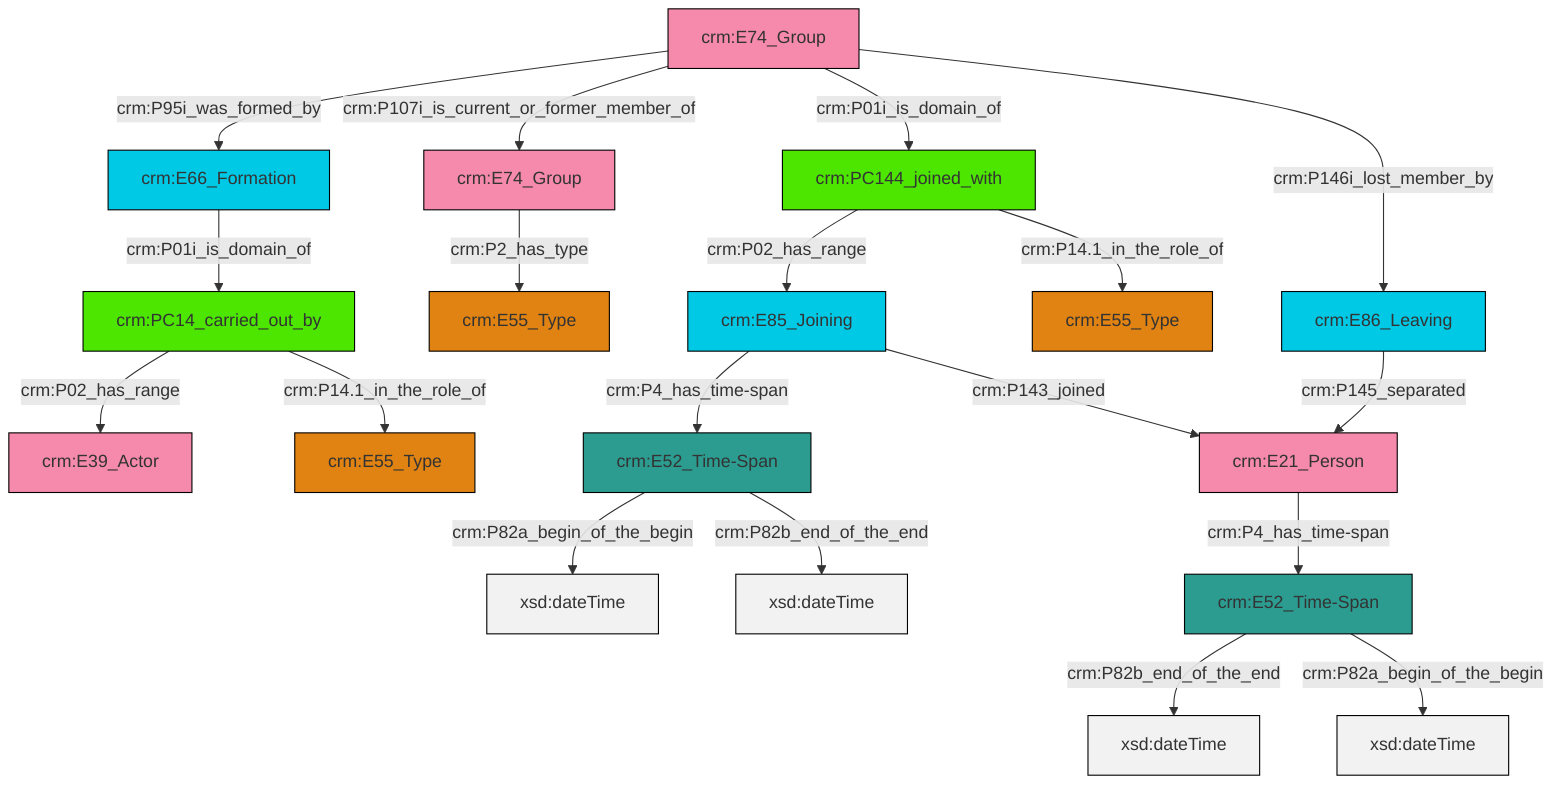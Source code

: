 graph TD
classDef Literal fill:#f2f2f2,stroke:#000000;
classDef CRM_Entity fill:#FFFFFF,stroke:#000000;
classDef Temporal_Entity fill:#00C9E6, stroke:#000000;
classDef Type fill:#E18312, stroke:#000000;
classDef Time-Span fill:#2C9C91, stroke:#000000;
classDef Appellation fill:#FFEB7F, stroke:#000000;
classDef Place fill:#008836, stroke:#000000;
classDef Persistent_Item fill:#B266B2, stroke:#000000;
classDef Conceptual_Object fill:#FFD700, stroke:#000000;
classDef Physical_Thing fill:#D2B48C, stroke:#000000;
classDef Actor fill:#f58aad, stroke:#000000;
classDef PC_Classes fill:#4ce600, stroke:#000000;
classDef Multi fill:#cccccc,stroke:#000000;

2["crm:E52_Time-Span"]:::Time-Span -->|crm:P82b_end_of_the_end| 3[xsd:dateTime]:::Literal
6["crm:E85_Joining"]:::Temporal_Entity -->|crm:P4_has_time-span| 4["crm:E52_Time-Span"]:::Time-Span
11["crm:PC14_carried_out_by"]:::PC_Classes -->|crm:P02_has_range| 12["crm:E39_Actor"]:::Actor
7["crm:E74_Group"]:::Actor -->|crm:P2_has_type| 9["crm:E55_Type"]:::Type
15["crm:E74_Group"]:::Actor -->|crm:P95i_was_formed_by| 16["crm:E66_Formation"]:::Temporal_Entity
2["crm:E52_Time-Span"]:::Time-Span -->|crm:P82a_begin_of_the_begin| 19[xsd:dateTime]:::Literal
15["crm:E74_Group"]:::Actor -->|crm:P107i_is_current_or_former_member_of| 7["crm:E74_Group"]:::Actor
23["crm:PC144_joined_with"]:::PC_Classes -->|crm:P02_has_range| 6["crm:E85_Joining"]:::Temporal_Entity
25["crm:E21_Person"]:::Actor -->|crm:P4_has_time-span| 2["crm:E52_Time-Span"]:::Time-Span
23["crm:PC144_joined_with"]:::PC_Classes -->|crm:P14.1_in_the_role_of| 17["crm:E55_Type"]:::Type
0["crm:E86_Leaving"]:::Temporal_Entity -->|crm:P145_separated| 25["crm:E21_Person"]:::Actor
15["crm:E74_Group"]:::Actor -->|crm:P01i_is_domain_of| 23["crm:PC144_joined_with"]:::PC_Classes
6["crm:E85_Joining"]:::Temporal_Entity -->|crm:P143_joined| 25["crm:E21_Person"]:::Actor
4["crm:E52_Time-Span"]:::Time-Span -->|crm:P82a_begin_of_the_begin| 32[xsd:dateTime]:::Literal
15["crm:E74_Group"]:::Actor -->|crm:P146i_lost_member_by| 0["crm:E86_Leaving"]:::Temporal_Entity
16["crm:E66_Formation"]:::Temporal_Entity -->|crm:P01i_is_domain_of| 11["crm:PC14_carried_out_by"]:::PC_Classes
11["crm:PC14_carried_out_by"]:::PC_Classes -->|crm:P14.1_in_the_role_of| 20["crm:E55_Type"]:::Type
4["crm:E52_Time-Span"]:::Time-Span -->|crm:P82b_end_of_the_end| 34[xsd:dateTime]:::Literal